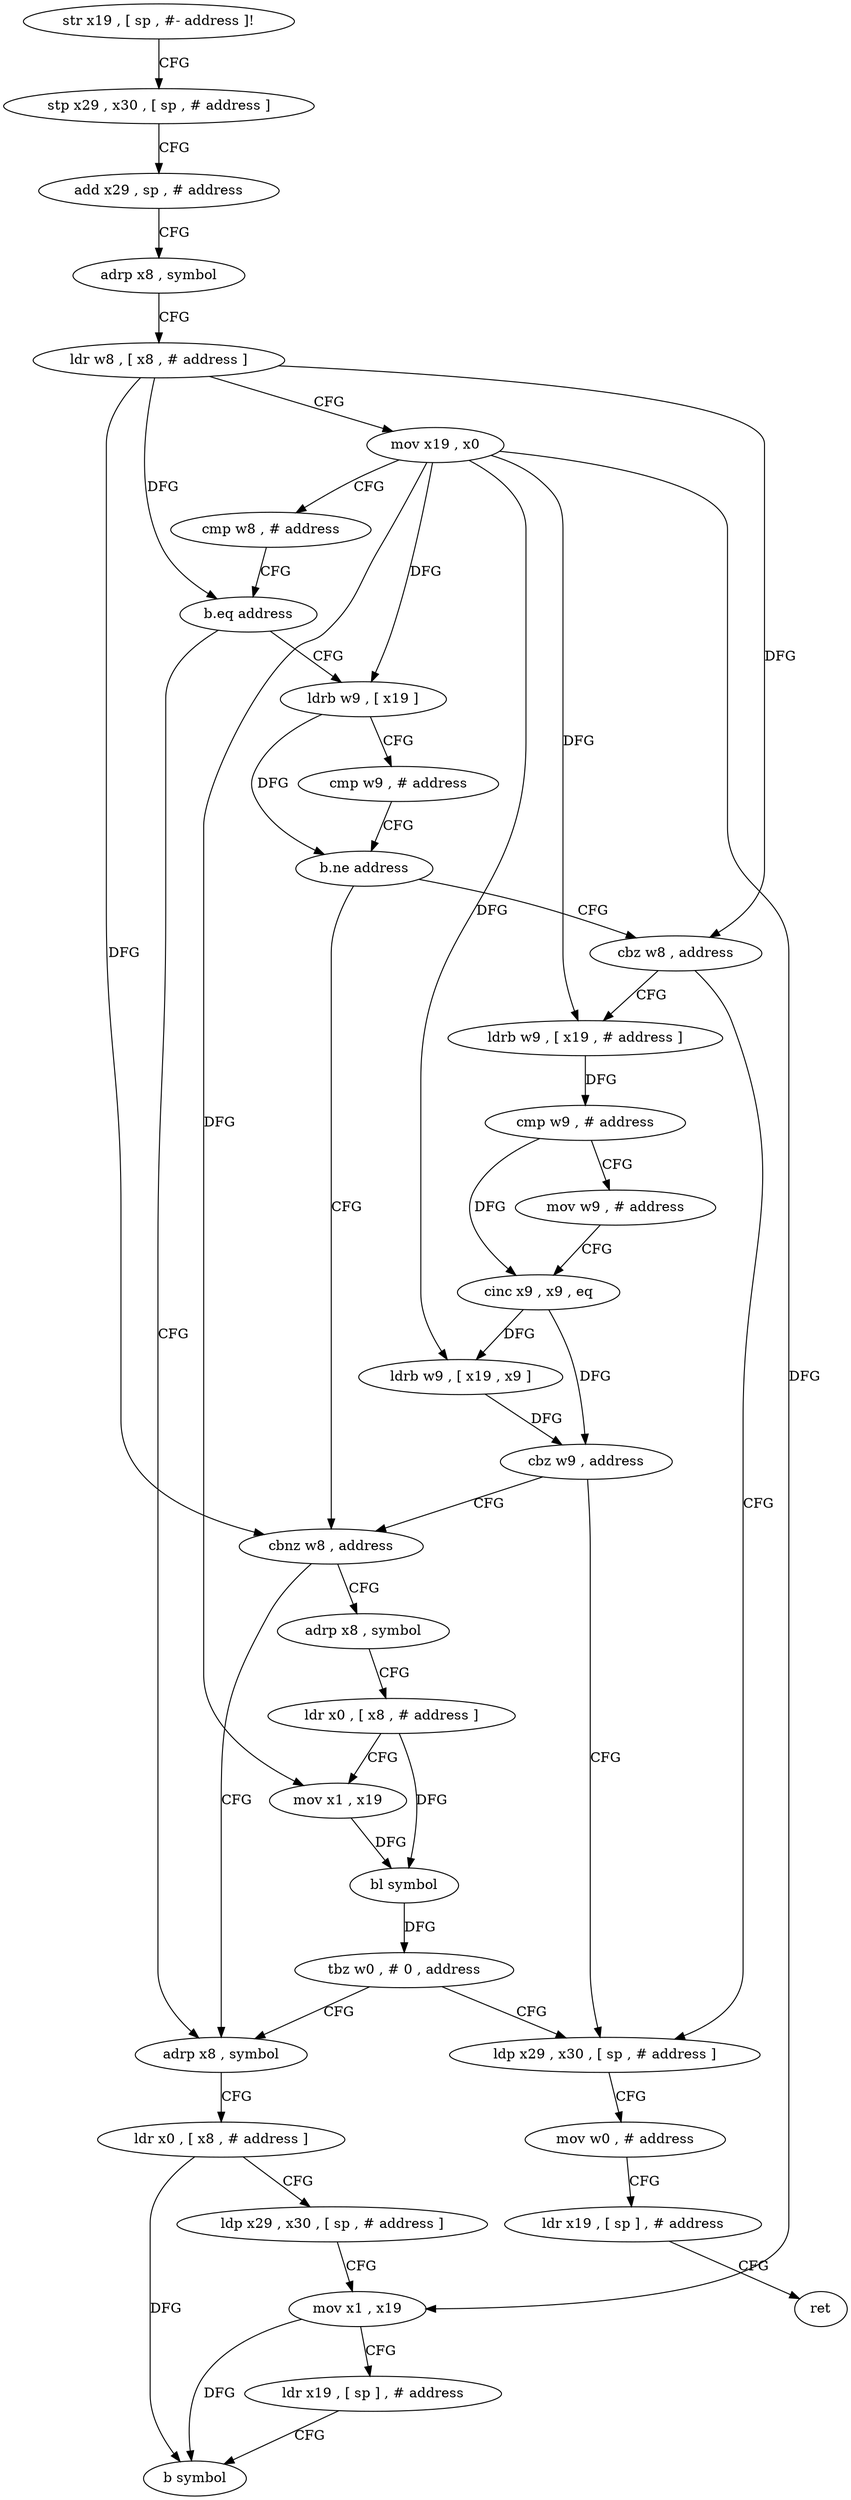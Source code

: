 digraph "func" {
"4222108" [label = "str x19 , [ sp , #- address ]!" ]
"4222112" [label = "stp x29 , x30 , [ sp , # address ]" ]
"4222116" [label = "add x29 , sp , # address" ]
"4222120" [label = "adrp x8 , symbol" ]
"4222124" [label = "ldr w8 , [ x8 , # address ]" ]
"4222128" [label = "mov x19 , x0" ]
"4222132" [label = "cmp w8 , # address" ]
"4222136" [label = "b.eq address" ]
"4222220" [label = "adrp x8 , symbol" ]
"4222140" [label = "ldrb w9 , [ x19 ]" ]
"4222224" [label = "ldr x0 , [ x8 , # address ]" ]
"4222228" [label = "ldp x29 , x30 , [ sp , # address ]" ]
"4222232" [label = "mov x1 , x19" ]
"4222236" [label = "ldr x19 , [ sp ] , # address" ]
"4222240" [label = "b symbol" ]
"4222144" [label = "cmp w9 , # address" ]
"4222148" [label = "b.ne address" ]
"4222180" [label = "cbnz w8 , address" ]
"4222152" [label = "cbz w8 , address" ]
"4222184" [label = "adrp x8 , symbol" ]
"4222204" [label = "ldp x29 , x30 , [ sp , # address ]" ]
"4222156" [label = "ldrb w9 , [ x19 , # address ]" ]
"4222188" [label = "ldr x0 , [ x8 , # address ]" ]
"4222192" [label = "mov x1 , x19" ]
"4222196" [label = "bl symbol" ]
"4222200" [label = "tbz w0 , # 0 , address" ]
"4222208" [label = "mov w0 , # address" ]
"4222212" [label = "ldr x19 , [ sp ] , # address" ]
"4222216" [label = "ret" ]
"4222160" [label = "cmp w9 , # address" ]
"4222164" [label = "mov w9 , # address" ]
"4222168" [label = "cinc x9 , x9 , eq" ]
"4222172" [label = "ldrb w9 , [ x19 , x9 ]" ]
"4222176" [label = "cbz w9 , address" ]
"4222108" -> "4222112" [ label = "CFG" ]
"4222112" -> "4222116" [ label = "CFG" ]
"4222116" -> "4222120" [ label = "CFG" ]
"4222120" -> "4222124" [ label = "CFG" ]
"4222124" -> "4222128" [ label = "CFG" ]
"4222124" -> "4222136" [ label = "DFG" ]
"4222124" -> "4222180" [ label = "DFG" ]
"4222124" -> "4222152" [ label = "DFG" ]
"4222128" -> "4222132" [ label = "CFG" ]
"4222128" -> "4222232" [ label = "DFG" ]
"4222128" -> "4222140" [ label = "DFG" ]
"4222128" -> "4222192" [ label = "DFG" ]
"4222128" -> "4222156" [ label = "DFG" ]
"4222128" -> "4222172" [ label = "DFG" ]
"4222132" -> "4222136" [ label = "CFG" ]
"4222136" -> "4222220" [ label = "CFG" ]
"4222136" -> "4222140" [ label = "CFG" ]
"4222220" -> "4222224" [ label = "CFG" ]
"4222140" -> "4222144" [ label = "CFG" ]
"4222140" -> "4222148" [ label = "DFG" ]
"4222224" -> "4222228" [ label = "CFG" ]
"4222224" -> "4222240" [ label = "DFG" ]
"4222228" -> "4222232" [ label = "CFG" ]
"4222232" -> "4222236" [ label = "CFG" ]
"4222232" -> "4222240" [ label = "DFG" ]
"4222236" -> "4222240" [ label = "CFG" ]
"4222144" -> "4222148" [ label = "CFG" ]
"4222148" -> "4222180" [ label = "CFG" ]
"4222148" -> "4222152" [ label = "CFG" ]
"4222180" -> "4222220" [ label = "CFG" ]
"4222180" -> "4222184" [ label = "CFG" ]
"4222152" -> "4222204" [ label = "CFG" ]
"4222152" -> "4222156" [ label = "CFG" ]
"4222184" -> "4222188" [ label = "CFG" ]
"4222204" -> "4222208" [ label = "CFG" ]
"4222156" -> "4222160" [ label = "DFG" ]
"4222188" -> "4222192" [ label = "CFG" ]
"4222188" -> "4222196" [ label = "DFG" ]
"4222192" -> "4222196" [ label = "DFG" ]
"4222196" -> "4222200" [ label = "DFG" ]
"4222200" -> "4222220" [ label = "CFG" ]
"4222200" -> "4222204" [ label = "CFG" ]
"4222208" -> "4222212" [ label = "CFG" ]
"4222212" -> "4222216" [ label = "CFG" ]
"4222160" -> "4222164" [ label = "CFG" ]
"4222160" -> "4222168" [ label = "DFG" ]
"4222164" -> "4222168" [ label = "CFG" ]
"4222168" -> "4222172" [ label = "DFG" ]
"4222168" -> "4222176" [ label = "DFG" ]
"4222172" -> "4222176" [ label = "DFG" ]
"4222176" -> "4222204" [ label = "CFG" ]
"4222176" -> "4222180" [ label = "CFG" ]
}
